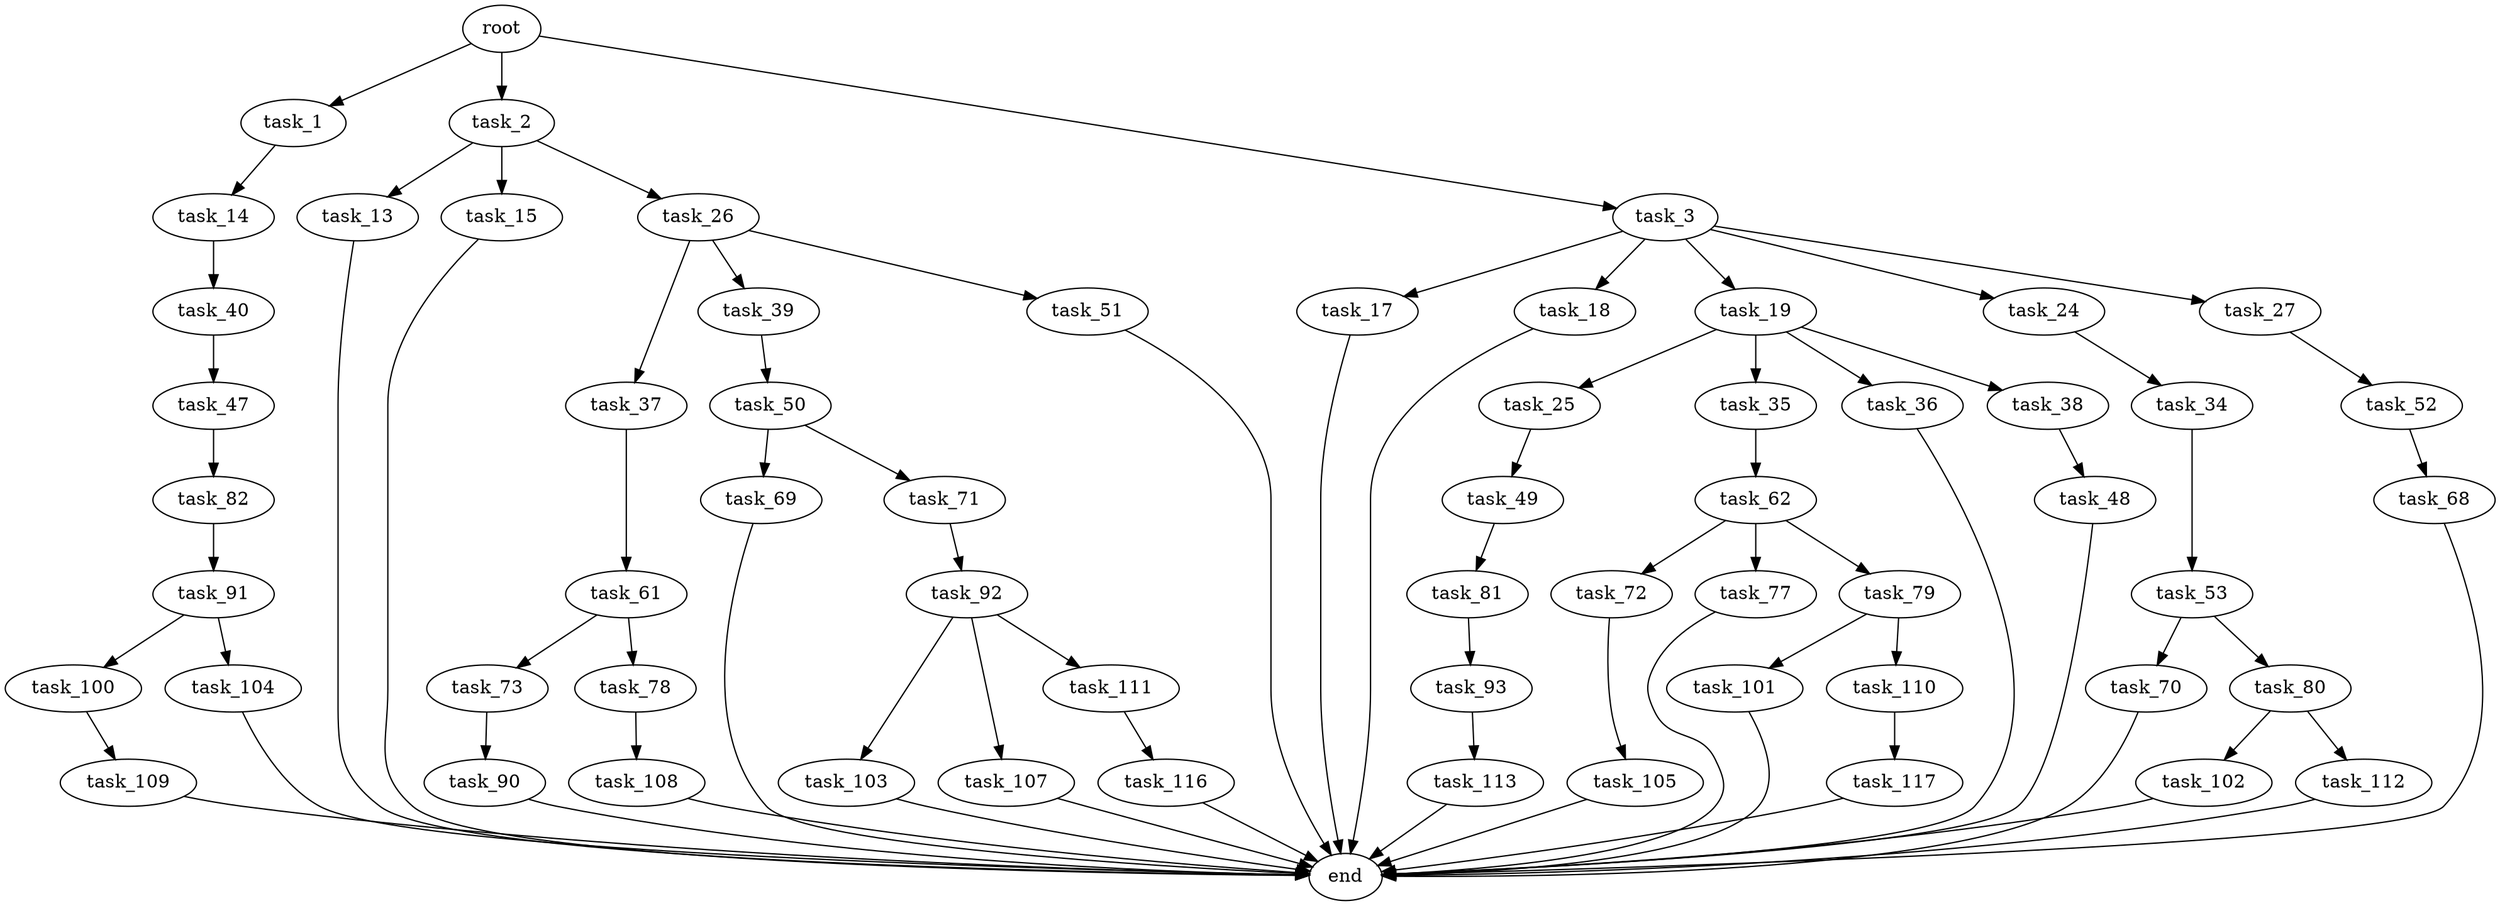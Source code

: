 digraph G {
  root [size="0.000000"];
  task_1 [size="195416478277.000000"];
  task_2 [size="355502284696.000000"];
  task_3 [size="9833676150.000000"];
  task_14 [size="1071964959.000000"];
  task_13 [size="613712047972.000000"];
  task_15 [size="140256515136.000000"];
  task_26 [size="68719476736.000000"];
  task_17 [size="2572136026.000000"];
  task_18 [size="1141236029485.000000"];
  task_19 [size="6138428150.000000"];
  task_24 [size="368293445632.000000"];
  task_27 [size="1073741824000.000000"];
  end [size="0.000000"];
  task_40 [size="231928233984.000000"];
  task_25 [size="2085948686.000000"];
  task_35 [size="1073741824000.000000"];
  task_36 [size="484000657608.000000"];
  task_38 [size="432770287.000000"];
  task_34 [size="1038242438.000000"];
  task_49 [size="782757789696.000000"];
  task_37 [size="368293445632.000000"];
  task_39 [size="549755813888.000000"];
  task_51 [size="814611302700.000000"];
  task_52 [size="134217728000.000000"];
  task_53 [size="782757789696.000000"];
  task_62 [size="10635923349.000000"];
  task_61 [size="68719476736.000000"];
  task_48 [size="549755813888.000000"];
  task_50 [size="9222682060.000000"];
  task_47 [size="782757789696.000000"];
  task_82 [size="28991029248.000000"];
  task_81 [size="82038174732.000000"];
  task_69 [size="929202514439.000000"];
  task_71 [size="134217728000.000000"];
  task_68 [size="9705590034.000000"];
  task_70 [size="231928233984.000000"];
  task_80 [size="295982788148.000000"];
  task_73 [size="368293445632.000000"];
  task_78 [size="68719476736.000000"];
  task_72 [size="149397899976.000000"];
  task_77 [size="782757789696.000000"];
  task_79 [size="509984339.000000"];
  task_92 [size="44370656516.000000"];
  task_105 [size="549755813888.000000"];
  task_90 [size="919148579482.000000"];
  task_108 [size="39295540533.000000"];
  task_101 [size="1292841861.000000"];
  task_110 [size="134217728000.000000"];
  task_102 [size="549755813888.000000"];
  task_112 [size="238296455645.000000"];
  task_93 [size="368293445632.000000"];
  task_91 [size="15328882747.000000"];
  task_100 [size="28991029248.000000"];
  task_104 [size="28032546086.000000"];
  task_103 [size="17302168734.000000"];
  task_107 [size="686878874598.000000"];
  task_111 [size="284238726535.000000"];
  task_113 [size="28825951012.000000"];
  task_109 [size="4218969833.000000"];
  task_117 [size="22092639443.000000"];
  task_116 [size="968968014.000000"];

  root -> task_1 [size="1.000000"];
  root -> task_2 [size="1.000000"];
  root -> task_3 [size="1.000000"];
  task_1 -> task_14 [size="679477248.000000"];
  task_2 -> task_13 [size="536870912.000000"];
  task_2 -> task_15 [size="536870912.000000"];
  task_2 -> task_26 [size="536870912.000000"];
  task_3 -> task_17 [size="536870912.000000"];
  task_3 -> task_18 [size="536870912.000000"];
  task_3 -> task_19 [size="536870912.000000"];
  task_3 -> task_24 [size="536870912.000000"];
  task_3 -> task_27 [size="536870912.000000"];
  task_14 -> task_40 [size="33554432.000000"];
  task_13 -> end [size="1.000000"];
  task_15 -> end [size="1.000000"];
  task_26 -> task_37 [size="134217728.000000"];
  task_26 -> task_39 [size="134217728.000000"];
  task_26 -> task_51 [size="134217728.000000"];
  task_17 -> end [size="1.000000"];
  task_18 -> end [size="1.000000"];
  task_19 -> task_25 [size="134217728.000000"];
  task_19 -> task_35 [size="134217728.000000"];
  task_19 -> task_36 [size="134217728.000000"];
  task_19 -> task_38 [size="134217728.000000"];
  task_24 -> task_34 [size="411041792.000000"];
  task_27 -> task_52 [size="838860800.000000"];
  task_40 -> task_47 [size="301989888.000000"];
  task_25 -> task_49 [size="75497472.000000"];
  task_35 -> task_62 [size="838860800.000000"];
  task_36 -> end [size="1.000000"];
  task_38 -> task_48 [size="33554432.000000"];
  task_34 -> task_53 [size="75497472.000000"];
  task_49 -> task_81 [size="679477248.000000"];
  task_37 -> task_61 [size="411041792.000000"];
  task_39 -> task_50 [size="536870912.000000"];
  task_51 -> end [size="1.000000"];
  task_52 -> task_68 [size="209715200.000000"];
  task_53 -> task_70 [size="679477248.000000"];
  task_53 -> task_80 [size="679477248.000000"];
  task_62 -> task_72 [size="209715200.000000"];
  task_62 -> task_77 [size="209715200.000000"];
  task_62 -> task_79 [size="209715200.000000"];
  task_61 -> task_73 [size="134217728.000000"];
  task_61 -> task_78 [size="134217728.000000"];
  task_48 -> end [size="1.000000"];
  task_50 -> task_69 [size="536870912.000000"];
  task_50 -> task_71 [size="536870912.000000"];
  task_47 -> task_82 [size="679477248.000000"];
  task_82 -> task_91 [size="75497472.000000"];
  task_81 -> task_93 [size="134217728.000000"];
  task_69 -> end [size="1.000000"];
  task_71 -> task_92 [size="209715200.000000"];
  task_68 -> end [size="1.000000"];
  task_70 -> end [size="1.000000"];
  task_80 -> task_102 [size="411041792.000000"];
  task_80 -> task_112 [size="411041792.000000"];
  task_73 -> task_90 [size="411041792.000000"];
  task_78 -> task_108 [size="134217728.000000"];
  task_72 -> task_105 [size="134217728.000000"];
  task_77 -> end [size="1.000000"];
  task_79 -> task_101 [size="33554432.000000"];
  task_79 -> task_110 [size="33554432.000000"];
  task_92 -> task_103 [size="75497472.000000"];
  task_92 -> task_107 [size="75497472.000000"];
  task_92 -> task_111 [size="75497472.000000"];
  task_105 -> end [size="1.000000"];
  task_90 -> end [size="1.000000"];
  task_108 -> end [size="1.000000"];
  task_101 -> end [size="1.000000"];
  task_110 -> task_117 [size="209715200.000000"];
  task_102 -> end [size="1.000000"];
  task_112 -> end [size="1.000000"];
  task_93 -> task_113 [size="411041792.000000"];
  task_91 -> task_100 [size="301989888.000000"];
  task_91 -> task_104 [size="301989888.000000"];
  task_100 -> task_109 [size="75497472.000000"];
  task_104 -> end [size="1.000000"];
  task_103 -> end [size="1.000000"];
  task_107 -> end [size="1.000000"];
  task_111 -> task_116 [size="411041792.000000"];
  task_113 -> end [size="1.000000"];
  task_109 -> end [size="1.000000"];
  task_117 -> end [size="1.000000"];
  task_116 -> end [size="1.000000"];
}

